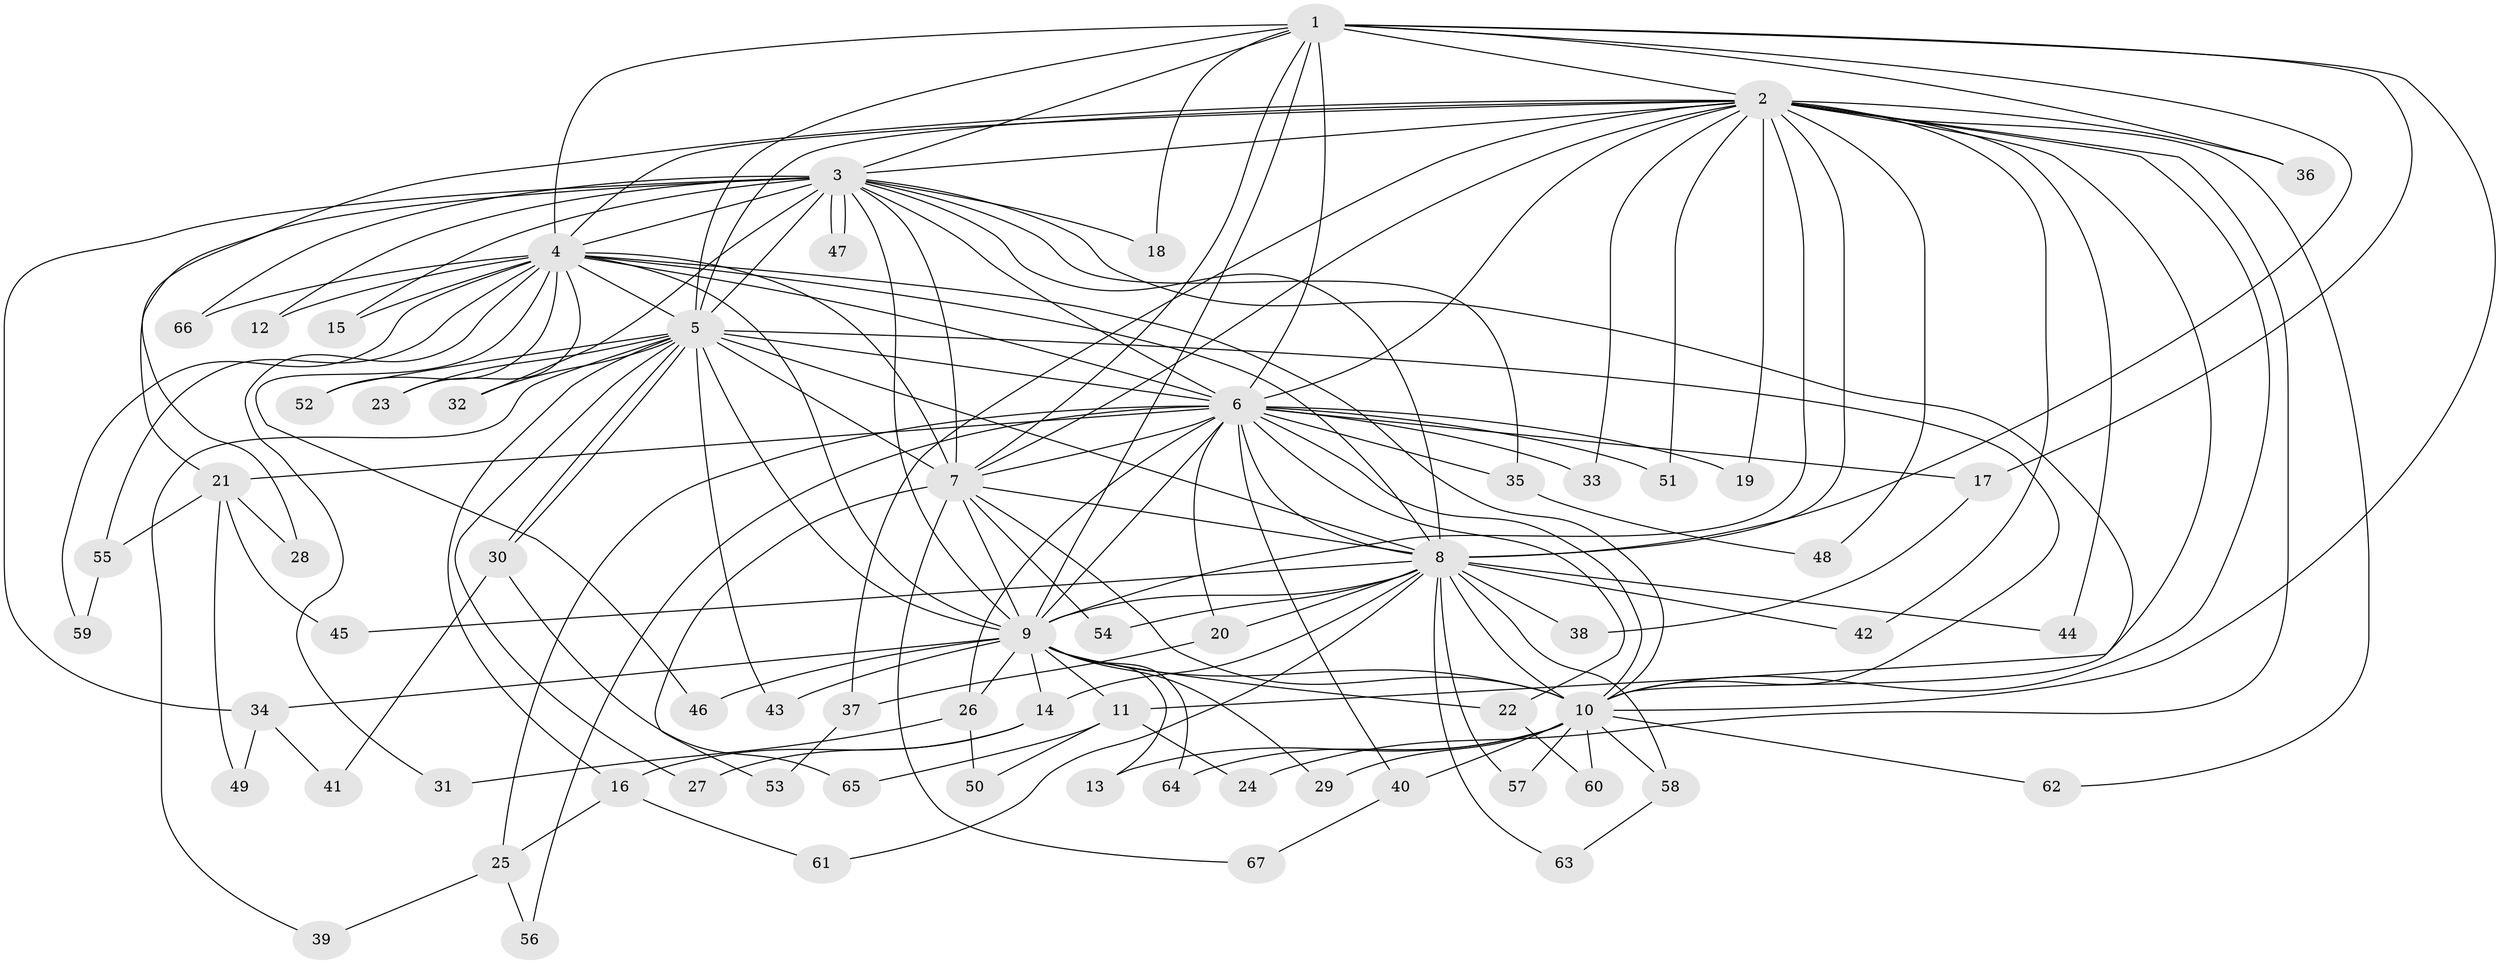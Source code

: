 // coarse degree distribution, {18: 0.029411764705882353, 14: 0.058823529411764705, 2: 0.35294117647058826, 3: 0.20588235294117646, 13: 0.08823529411764706, 4: 0.11764705882352941, 12: 0.029411764705882353, 6: 0.029411764705882353, 1: 0.029411764705882353, 15: 0.029411764705882353, 10: 0.029411764705882353}
// Generated by graph-tools (version 1.1) at 2025/36/03/04/25 23:36:36]
// undirected, 67 vertices, 159 edges
graph export_dot {
  node [color=gray90,style=filled];
  1;
  2;
  3;
  4;
  5;
  6;
  7;
  8;
  9;
  10;
  11;
  12;
  13;
  14;
  15;
  16;
  17;
  18;
  19;
  20;
  21;
  22;
  23;
  24;
  25;
  26;
  27;
  28;
  29;
  30;
  31;
  32;
  33;
  34;
  35;
  36;
  37;
  38;
  39;
  40;
  41;
  42;
  43;
  44;
  45;
  46;
  47;
  48;
  49;
  50;
  51;
  52;
  53;
  54;
  55;
  56;
  57;
  58;
  59;
  60;
  61;
  62;
  63;
  64;
  65;
  66;
  67;
  1 -- 2;
  1 -- 3;
  1 -- 4;
  1 -- 5;
  1 -- 6;
  1 -- 7;
  1 -- 8;
  1 -- 9;
  1 -- 10;
  1 -- 17;
  1 -- 18;
  1 -- 36;
  2 -- 3;
  2 -- 4;
  2 -- 5;
  2 -- 6;
  2 -- 7;
  2 -- 8;
  2 -- 9;
  2 -- 10;
  2 -- 11;
  2 -- 19;
  2 -- 24;
  2 -- 28;
  2 -- 33;
  2 -- 36;
  2 -- 37;
  2 -- 42;
  2 -- 44;
  2 -- 48;
  2 -- 51;
  2 -- 62;
  3 -- 4;
  3 -- 5;
  3 -- 6;
  3 -- 7;
  3 -- 8;
  3 -- 9;
  3 -- 10;
  3 -- 12;
  3 -- 15;
  3 -- 18;
  3 -- 21;
  3 -- 32;
  3 -- 34;
  3 -- 35;
  3 -- 47;
  3 -- 47;
  3 -- 66;
  4 -- 5;
  4 -- 6;
  4 -- 7;
  4 -- 8;
  4 -- 9;
  4 -- 10;
  4 -- 12;
  4 -- 15;
  4 -- 23;
  4 -- 31;
  4 -- 46;
  4 -- 52;
  4 -- 55;
  4 -- 59;
  4 -- 66;
  5 -- 6;
  5 -- 7;
  5 -- 8;
  5 -- 9;
  5 -- 10;
  5 -- 16;
  5 -- 23;
  5 -- 27;
  5 -- 30;
  5 -- 30;
  5 -- 32;
  5 -- 39;
  5 -- 43;
  5 -- 52;
  6 -- 7;
  6 -- 8;
  6 -- 9;
  6 -- 10;
  6 -- 17;
  6 -- 19;
  6 -- 20;
  6 -- 21;
  6 -- 22;
  6 -- 25;
  6 -- 26;
  6 -- 33;
  6 -- 35;
  6 -- 40;
  6 -- 51;
  6 -- 56;
  7 -- 8;
  7 -- 9;
  7 -- 10;
  7 -- 53;
  7 -- 54;
  7 -- 67;
  8 -- 9;
  8 -- 10;
  8 -- 14;
  8 -- 20;
  8 -- 38;
  8 -- 42;
  8 -- 44;
  8 -- 45;
  8 -- 54;
  8 -- 57;
  8 -- 58;
  8 -- 61;
  8 -- 63;
  9 -- 10;
  9 -- 11;
  9 -- 13;
  9 -- 14;
  9 -- 22;
  9 -- 26;
  9 -- 29;
  9 -- 34;
  9 -- 43;
  9 -- 46;
  9 -- 64;
  10 -- 13;
  10 -- 29;
  10 -- 40;
  10 -- 57;
  10 -- 58;
  10 -- 60;
  10 -- 62;
  10 -- 64;
  11 -- 24;
  11 -- 50;
  11 -- 65;
  14 -- 16;
  14 -- 27;
  16 -- 25;
  16 -- 61;
  17 -- 38;
  20 -- 37;
  21 -- 28;
  21 -- 45;
  21 -- 49;
  21 -- 55;
  22 -- 60;
  25 -- 39;
  25 -- 56;
  26 -- 31;
  26 -- 50;
  30 -- 41;
  30 -- 65;
  34 -- 41;
  34 -- 49;
  35 -- 48;
  37 -- 53;
  40 -- 67;
  55 -- 59;
  58 -- 63;
}
